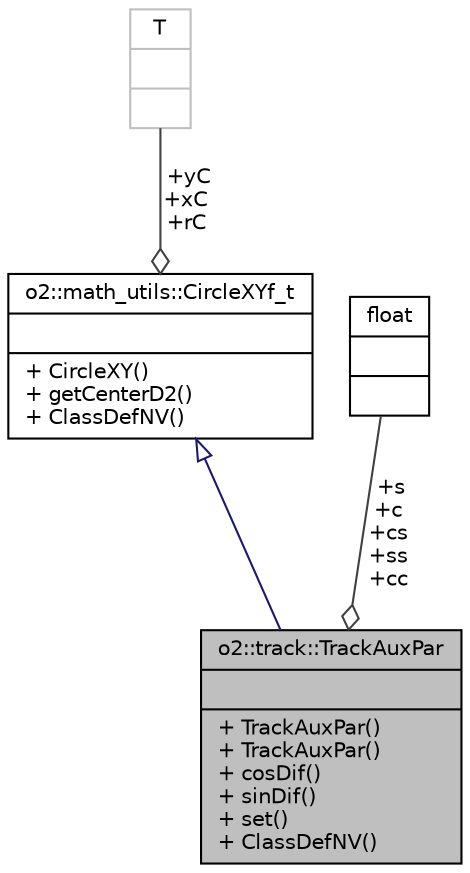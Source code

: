 digraph "o2::track::TrackAuxPar"
{
 // INTERACTIVE_SVG=YES
  bgcolor="transparent";
  edge [fontname="Helvetica",fontsize="10",labelfontname="Helvetica",labelfontsize="10"];
  node [fontname="Helvetica",fontsize="10",shape=record];
  Node2 [label="{o2::track::TrackAuxPar\n||+ TrackAuxPar()\l+ TrackAuxPar()\l+ cosDif()\l+ sinDif()\l+ set()\l+ ClassDefNV()\l}",height=0.2,width=0.4,color="black", fillcolor="grey75", style="filled", fontcolor="black"];
  Node3 -> Node2 [dir="back",color="midnightblue",fontsize="10",style="solid",arrowtail="onormal",fontname="Helvetica"];
  Node3 [label="{o2::math_utils::CircleXYf_t\n||+ CircleXY()\l+ getCenterD2()\l+ ClassDefNV()\l}",height=0.2,width=0.4,color="black",URL="$d5/d10/structo2_1_1math__utils_1_1detail_1_1CircleXY.html"];
  Node4 -> Node3 [color="grey25",fontsize="10",style="solid",label=" +yC\n+xC\n+rC" ,arrowhead="odiamond",fontname="Helvetica"];
  Node4 [label="{T\n||}",height=0.2,width=0.4,color="grey75"];
  Node5 -> Node2 [color="grey25",fontsize="10",style="solid",label=" +s\n+c\n+cs\n+ss\n+cc" ,arrowhead="odiamond",fontname="Helvetica"];
  Node5 [label="{float\n||}",height=0.2,width=0.4,color="black",URL="$d4/dc3/classfloat.html"];
}
